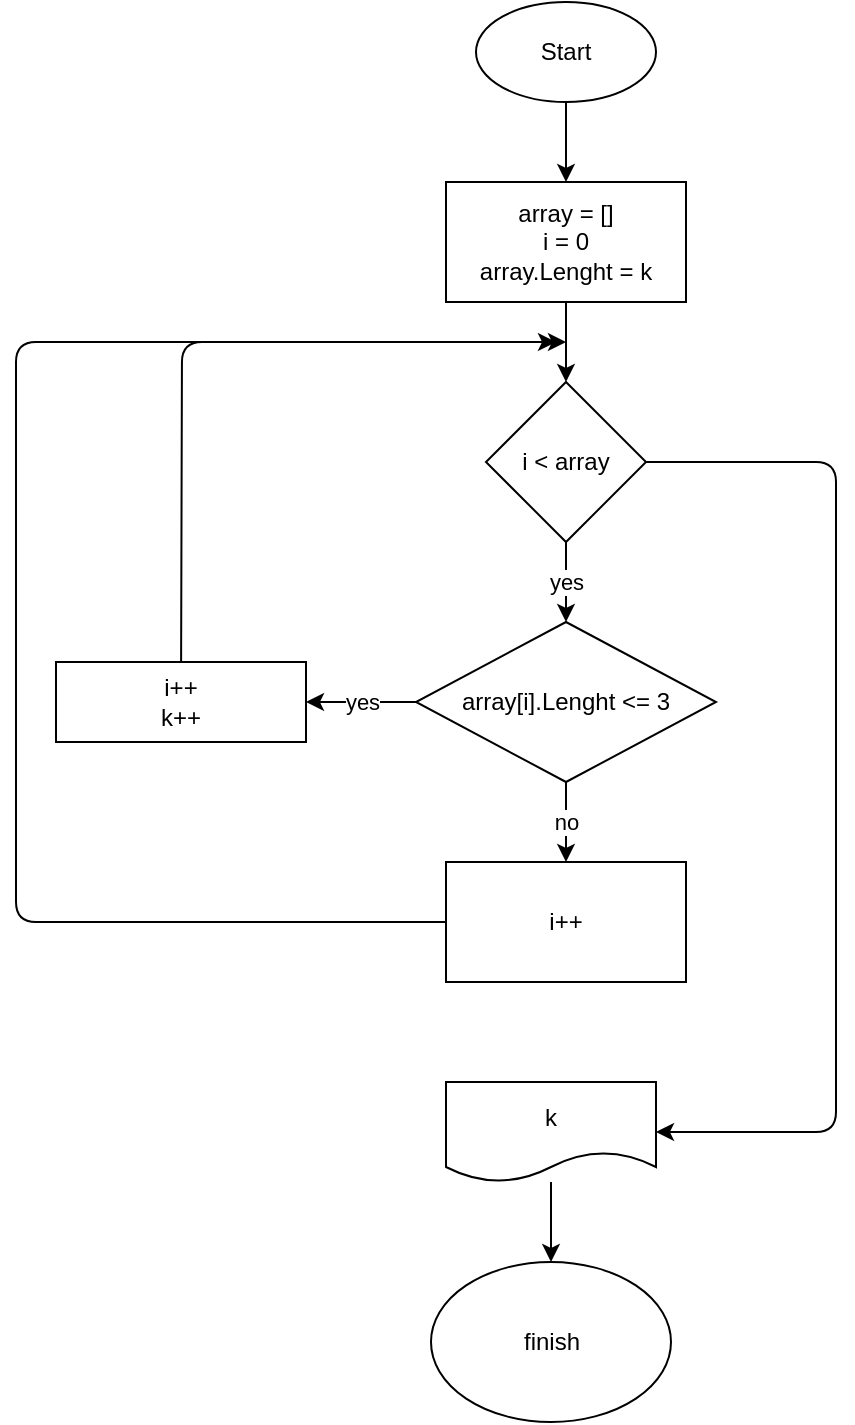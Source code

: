 <mxfile>
    <diagram id="Y8ghIMa1SX4UcNlCVzA9" name="Страница 1">
        <mxGraphModel dx="743" dy="622" grid="1" gridSize="10" guides="1" tooltips="1" connect="1" arrows="1" fold="1" page="1" pageScale="1" pageWidth="827" pageHeight="1169" math="0" shadow="0">
            <root>
                <mxCell id="0"/>
                <mxCell id="1" parent="0"/>
                <mxCell id="5" value="" style="edgeStyle=none;html=1;" parent="1" source="2" target="3" edge="1">
                    <mxGeometry relative="1" as="geometry"/>
                </mxCell>
                <mxCell id="2" value="Start" style="ellipse;whiteSpace=wrap;html=1;" parent="1" vertex="1">
                    <mxGeometry x="300" y="20" width="90" height="50" as="geometry"/>
                </mxCell>
                <mxCell id="14" value="" style="edgeStyle=none;html=1;" edge="1" parent="1" source="3" target="13">
                    <mxGeometry relative="1" as="geometry"/>
                </mxCell>
                <mxCell id="3" value="array = []&lt;br&gt;i = 0&lt;br&gt;array.Lenght = k" style="rounded=0;whiteSpace=wrap;html=1;" parent="1" vertex="1">
                    <mxGeometry x="285" y="110" width="120" height="60" as="geometry"/>
                </mxCell>
                <mxCell id="17" value="no" style="edgeStyle=none;html=1;" edge="1" parent="1" source="4" target="16">
                    <mxGeometry relative="1" as="geometry"/>
                </mxCell>
                <mxCell id="18" value="yes" style="edgeStyle=none;html=1;" edge="1" parent="1" source="4" target="7">
                    <mxGeometry relative="1" as="geometry"/>
                </mxCell>
                <mxCell id="4" value="array[i].Lenght &amp;lt;= 3&lt;br&gt;" style="rhombus;whiteSpace=wrap;html=1;" parent="1" vertex="1">
                    <mxGeometry x="270" y="330" width="150" height="80" as="geometry"/>
                </mxCell>
                <mxCell id="19" style="edgeStyle=none;html=1;" edge="1" parent="1" source="7">
                    <mxGeometry relative="1" as="geometry">
                        <mxPoint x="340" y="190" as="targetPoint"/>
                        <Array as="points">
                            <mxPoint x="153" y="190"/>
                        </Array>
                    </mxGeometry>
                </mxCell>
                <mxCell id="7" value="i++&lt;br&gt;k++" style="rounded=0;whiteSpace=wrap;html=1;" parent="1" vertex="1">
                    <mxGeometry x="90" y="350" width="125" height="40" as="geometry"/>
                </mxCell>
                <mxCell id="15" value="yes" style="edgeStyle=none;html=1;" edge="1" parent="1" source="13" target="4">
                    <mxGeometry relative="1" as="geometry"/>
                </mxCell>
                <mxCell id="23" style="edgeStyle=none;html=1;entryX=1;entryY=0.5;entryDx=0;entryDy=0;" edge="1" parent="1" source="13" target="21">
                    <mxGeometry relative="1" as="geometry">
                        <Array as="points">
                            <mxPoint x="480" y="250"/>
                            <mxPoint x="480" y="440"/>
                            <mxPoint x="480" y="585"/>
                        </Array>
                    </mxGeometry>
                </mxCell>
                <mxCell id="13" value="i &amp;lt; array" style="rhombus;whiteSpace=wrap;html=1;" vertex="1" parent="1">
                    <mxGeometry x="305" y="210" width="80" height="80" as="geometry"/>
                </mxCell>
                <mxCell id="20" style="edgeStyle=none;html=1;" edge="1" parent="1" source="16">
                    <mxGeometry relative="1" as="geometry">
                        <mxPoint x="345" y="190" as="targetPoint"/>
                        <Array as="points">
                            <mxPoint x="70" y="480"/>
                            <mxPoint x="70" y="320"/>
                            <mxPoint x="70" y="190"/>
                        </Array>
                    </mxGeometry>
                </mxCell>
                <mxCell id="16" value="i++" style="rounded=0;whiteSpace=wrap;html=1;" vertex="1" parent="1">
                    <mxGeometry x="285" y="450" width="120" height="60" as="geometry"/>
                </mxCell>
                <mxCell id="24" value="" style="edgeStyle=none;html=1;" edge="1" parent="1" source="21" target="22">
                    <mxGeometry relative="1" as="geometry"/>
                </mxCell>
                <mxCell id="21" value="k" style="shape=document;whiteSpace=wrap;html=1;boundedLbl=1;" vertex="1" parent="1">
                    <mxGeometry x="285" y="560" width="105" height="50" as="geometry"/>
                </mxCell>
                <mxCell id="22" value="finish" style="ellipse;whiteSpace=wrap;html=1;" vertex="1" parent="1">
                    <mxGeometry x="277.5" y="650" width="120" height="80" as="geometry"/>
                </mxCell>
            </root>
        </mxGraphModel>
    </diagram>
</mxfile>